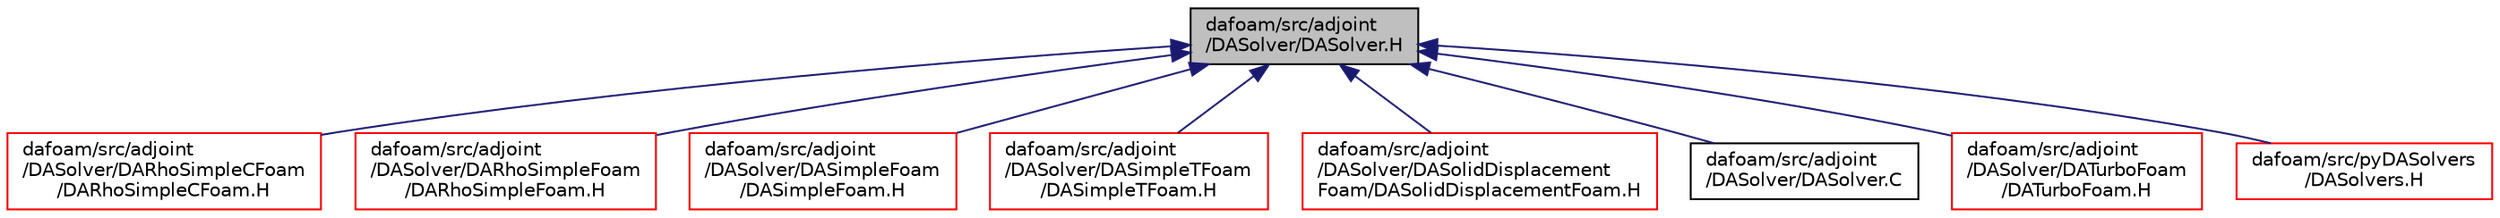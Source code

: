digraph "dafoam/src/adjoint/DASolver/DASolver.H"
{
  bgcolor="transparent";
  edge [fontname="Helvetica",fontsize="10",labelfontname="Helvetica",labelfontsize="10"];
  node [fontname="Helvetica",fontsize="10",shape=record];
  Node47 [label="dafoam/src/adjoint\l/DASolver/DASolver.H",height=0.2,width=0.4,color="black", fillcolor="grey75", style="filled", fontcolor="black"];
  Node47 -> Node48 [dir="back",color="midnightblue",fontsize="10",style="solid",fontname="Helvetica"];
  Node48 [label="dafoam/src/adjoint\l/DASolver/DARhoSimpleCFoam\l/DARhoSimpleCFoam.H",height=0.2,width=0.4,color="red",URL="$DARhoSimpleCFoam_8H.html"];
  Node47 -> Node50 [dir="back",color="midnightblue",fontsize="10",style="solid",fontname="Helvetica"];
  Node50 [label="dafoam/src/adjoint\l/DASolver/DARhoSimpleFoam\l/DARhoSimpleFoam.H",height=0.2,width=0.4,color="red",URL="$DARhoSimpleFoam_8H.html"];
  Node47 -> Node52 [dir="back",color="midnightblue",fontsize="10",style="solid",fontname="Helvetica"];
  Node52 [label="dafoam/src/adjoint\l/DASolver/DASimpleFoam\l/DASimpleFoam.H",height=0.2,width=0.4,color="red",URL="$DASimpleFoam_8H.html"];
  Node47 -> Node54 [dir="back",color="midnightblue",fontsize="10",style="solid",fontname="Helvetica"];
  Node54 [label="dafoam/src/adjoint\l/DASolver/DASimpleTFoam\l/DASimpleTFoam.H",height=0.2,width=0.4,color="red",URL="$DASimpleTFoam_8H.html"];
  Node47 -> Node56 [dir="back",color="midnightblue",fontsize="10",style="solid",fontname="Helvetica"];
  Node56 [label="dafoam/src/adjoint\l/DASolver/DASolidDisplacement\lFoam/DASolidDisplacementFoam.H",height=0.2,width=0.4,color="red",URL="$DASolidDisplacementFoam_8H.html"];
  Node47 -> Node58 [dir="back",color="midnightblue",fontsize="10",style="solid",fontname="Helvetica"];
  Node58 [label="dafoam/src/adjoint\l/DASolver/DASolver.C",height=0.2,width=0.4,color="black",URL="$DASolver_8C.html"];
  Node47 -> Node59 [dir="back",color="midnightblue",fontsize="10",style="solid",fontname="Helvetica"];
  Node59 [label="dafoam/src/adjoint\l/DASolver/DATurboFoam\l/DATurboFoam.H",height=0.2,width=0.4,color="red",URL="$DATurboFoam_8H.html"];
  Node47 -> Node61 [dir="back",color="midnightblue",fontsize="10",style="solid",fontname="Helvetica"];
  Node61 [label="dafoam/src/pyDASolvers\l/DASolvers.H",height=0.2,width=0.4,color="red",URL="$DASolvers_8H.html"];
}
